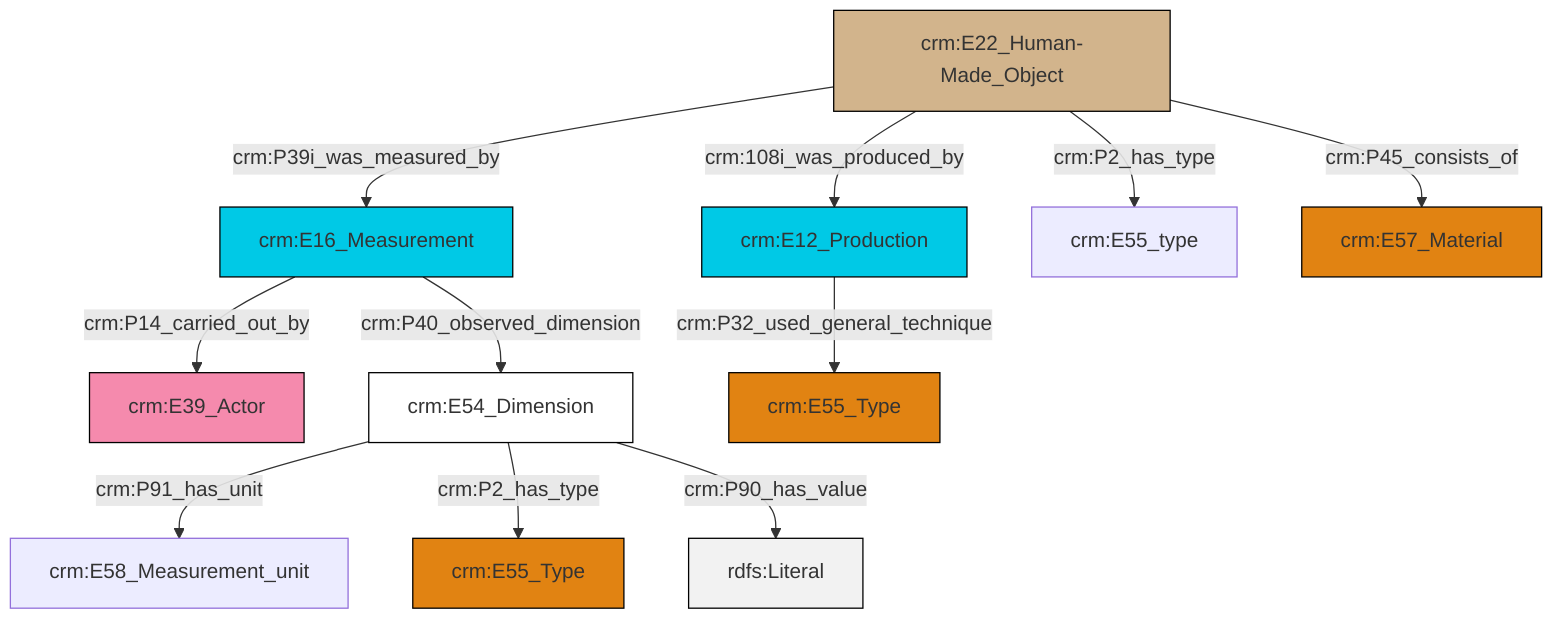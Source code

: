 graph TD
classDef Literal fill:#f2f2f2,stroke:#000000;
classDef CRM_Entity fill:#FFFFFF,stroke:#000000;
classDef Temporal_Entity fill:#00C9E6, stroke:#000000;
classDef Type fill:#E18312, stroke:#000000;
classDef Time-Span fill:#2C9C91, stroke:#000000;
classDef Appellation fill:#FFEB7F, stroke:#000000;
classDef Place fill:#008836, stroke:#000000;
classDef Persistent_Item fill:#B266B2, stroke:#000000;
classDef Conceptual_Object fill:#FFD700, stroke:#000000;
classDef Physical_Thing fill:#D2B48C, stroke:#000000;
classDef Actor fill:#f58aad, stroke:#000000;
classDef PC_Classes fill:#4ce600, stroke:#000000;
classDef Multi fill:#cccccc,stroke:#000000;

2["crm:E22_Human-Made_Object"]:::Physical_Thing -->|crm:108i_was_produced_by| 3["crm:E12_Production"]:::Temporal_Entity
4["crm:E54_Dimension"]:::CRM_Entity -->|crm:P91_has_unit| 5["crm:E58_Measurement_unit"]:::Default
7["crm:E16_Measurement"]:::Temporal_Entity -->|crm:P40_observed_dimension| 4["crm:E54_Dimension"]:::CRM_Entity
2["crm:E22_Human-Made_Object"]:::Physical_Thing -->|crm:P39i_was_measured_by| 7["crm:E16_Measurement"]:::Temporal_Entity
4["crm:E54_Dimension"]:::CRM_Entity -->|crm:P2_has_type| 8["crm:E55_Type"]:::Type
4["crm:E54_Dimension"]:::CRM_Entity -->|crm:P90_has_value| 13[rdfs:Literal]:::Literal
2["crm:E22_Human-Made_Object"]:::Physical_Thing -->|crm:P45_consists_of| 14["crm:E57_Material"]:::Type
7["crm:E16_Measurement"]:::Temporal_Entity -->|crm:P14_carried_out_by| 0["crm:E39_Actor"]:::Actor
2["crm:E22_Human-Made_Object"]:::Physical_Thing -->|crm:P2_has_type| 11["crm:E55_type"]:::Default
3["crm:E12_Production"]:::Temporal_Entity -->|crm:P32_used_general_technique| 17["crm:E55_Type"]:::Type